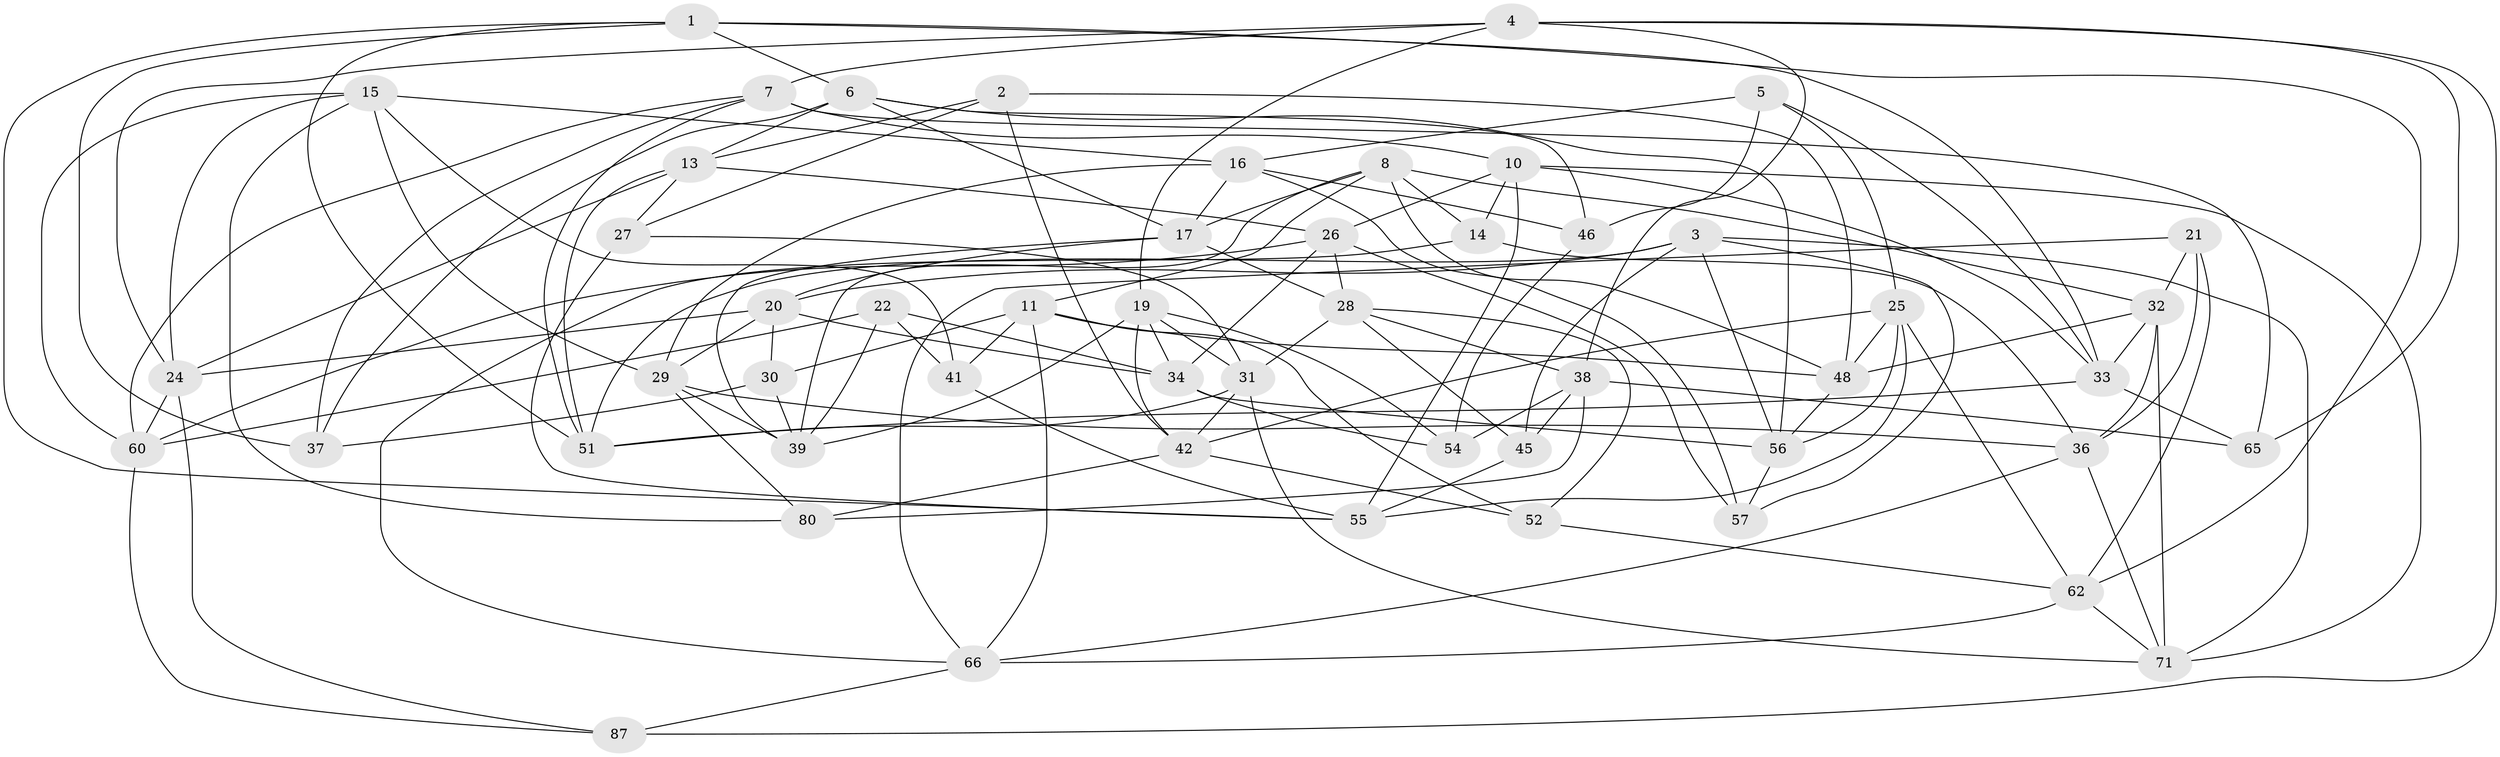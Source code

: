// Generated by graph-tools (version 1.1) at 2025/24/03/03/25 07:24:27]
// undirected, 52 vertices, 139 edges
graph export_dot {
graph [start="1"]
  node [color=gray90,style=filled];
  1 [super="+9"];
  2;
  3 [super="+12"];
  4 [super="+61"];
  5;
  6 [super="+74"];
  7 [super="+85"];
  8 [super="+18"];
  10 [super="+81"];
  11 [super="+43"];
  13 [super="+64"];
  14;
  15 [super="+59"];
  16 [super="+67"];
  17 [super="+72"];
  19 [super="+35"];
  20 [super="+23"];
  21;
  22;
  24 [super="+79"];
  25 [super="+75"];
  26 [super="+53"];
  27;
  28 [super="+50"];
  29 [super="+86"];
  30;
  31 [super="+49"];
  32 [super="+76"];
  33 [super="+68"];
  34 [super="+47"];
  36 [super="+40"];
  37;
  38 [super="+58"];
  39 [super="+44"];
  41;
  42 [super="+78"];
  45;
  46;
  48 [super="+73"];
  51 [super="+69"];
  52;
  54;
  55 [super="+82"];
  56 [super="+63"];
  57;
  60 [super="+77"];
  62 [super="+70"];
  65;
  66 [super="+84"];
  71 [super="+83"];
  80;
  87;
  1 -- 51;
  1 -- 37;
  1 -- 33;
  1 -- 6;
  1 -- 62;
  1 -- 55;
  2 -- 48;
  2 -- 13;
  2 -- 27;
  2 -- 42;
  3 -- 45;
  3 -- 57;
  3 -- 71;
  3 -- 56;
  3 -- 51;
  3 -- 20;
  4 -- 24;
  4 -- 38;
  4 -- 7;
  4 -- 65;
  4 -- 19;
  4 -- 87;
  5 -- 25;
  5 -- 46;
  5 -- 33;
  5 -- 16;
  6 -- 37;
  6 -- 46;
  6 -- 56;
  6 -- 17;
  6 -- 13;
  7 -- 60;
  7 -- 65;
  7 -- 37;
  7 -- 10;
  7 -- 51;
  8 -- 11;
  8 -- 17;
  8 -- 32;
  8 -- 14;
  8 -- 48;
  8 -- 39;
  10 -- 14;
  10 -- 55;
  10 -- 71;
  10 -- 33;
  10 -- 26;
  11 -- 30;
  11 -- 41;
  11 -- 66;
  11 -- 52;
  11 -- 48;
  13 -- 27;
  13 -- 26;
  13 -- 24;
  13 -- 51;
  14 -- 36;
  14 -- 66;
  15 -- 16;
  15 -- 41;
  15 -- 29;
  15 -- 24;
  15 -- 80;
  15 -- 60;
  16 -- 57;
  16 -- 17;
  16 -- 46;
  16 -- 29;
  17 -- 28;
  17 -- 20;
  17 -- 39;
  19 -- 54;
  19 -- 31;
  19 -- 39;
  19 -- 34;
  19 -- 42;
  20 -- 30;
  20 -- 34;
  20 -- 24;
  20 -- 29;
  21 -- 62;
  21 -- 36;
  21 -- 32;
  21 -- 66;
  22 -- 41;
  22 -- 39;
  22 -- 34;
  22 -- 60;
  24 -- 87;
  24 -- 60;
  25 -- 56;
  25 -- 48;
  25 -- 62;
  25 -- 55;
  25 -- 42;
  26 -- 60;
  26 -- 28;
  26 -- 34;
  26 -- 57;
  27 -- 55;
  27 -- 31;
  28 -- 52;
  28 -- 38;
  28 -- 45;
  28 -- 31;
  29 -- 80;
  29 -- 36;
  29 -- 39;
  30 -- 37;
  30 -- 39;
  31 -- 42;
  31 -- 51;
  31 -- 71;
  32 -- 33;
  32 -- 36;
  32 -- 71;
  32 -- 48;
  33 -- 65;
  33 -- 51;
  34 -- 54;
  34 -- 56;
  36 -- 66;
  36 -- 71;
  38 -- 45;
  38 -- 65;
  38 -- 54;
  38 -- 80;
  41 -- 55;
  42 -- 52;
  42 -- 80;
  45 -- 55;
  46 -- 54;
  48 -- 56;
  52 -- 62;
  56 -- 57;
  60 -- 87;
  62 -- 66;
  62 -- 71;
  66 -- 87;
}
